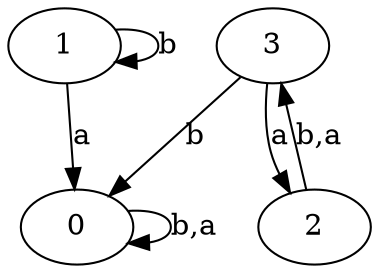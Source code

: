 digraph {
 ranksep=0.5;
 d2tdocpreamble = "\usetikzlibrary{automata}";
 d2tfigpreamble = "\tikzstyle{every state}= [ draw=blue!50,very thick,fill=blue!20]  \tikzstyle{auto}= [fill=white]";
 node [style="state"];
 edge [lblstyle="auto",topath="bend right", len=4  ]
  "0" [label="0",];
  "1" [label="1",];
  "2" [label="2",style = "state, initial, accepting"];
  "3" [label="3",];
  "0" -> "0" [label="b,a",topath="loop above"];
  "1" -> "0" [label="a"];
  "1" -> "1" [label="b",topath="loop above"];
  "2" -> "3" [label="b,a"];
  "3" -> "0" [label="b"];
  "3" -> "2" [label="a"];
}
